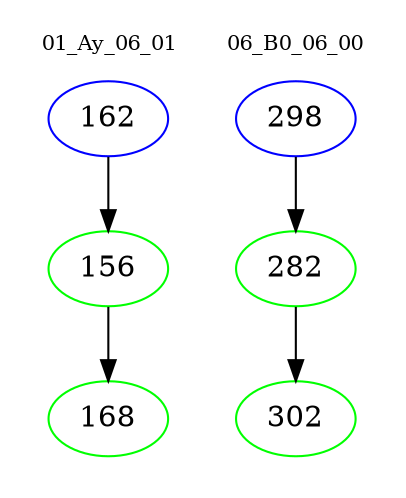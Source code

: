 digraph{
subgraph cluster_0 {
color = white
label = "01_Ay_06_01";
fontsize=10;
T0_162 [label="162", color="blue"]
T0_162 -> T0_156 [color="black"]
T0_156 [label="156", color="green"]
T0_156 -> T0_168 [color="black"]
T0_168 [label="168", color="green"]
}
subgraph cluster_1 {
color = white
label = "06_B0_06_00";
fontsize=10;
T1_298 [label="298", color="blue"]
T1_298 -> T1_282 [color="black"]
T1_282 [label="282", color="green"]
T1_282 -> T1_302 [color="black"]
T1_302 [label="302", color="green"]
}
}

